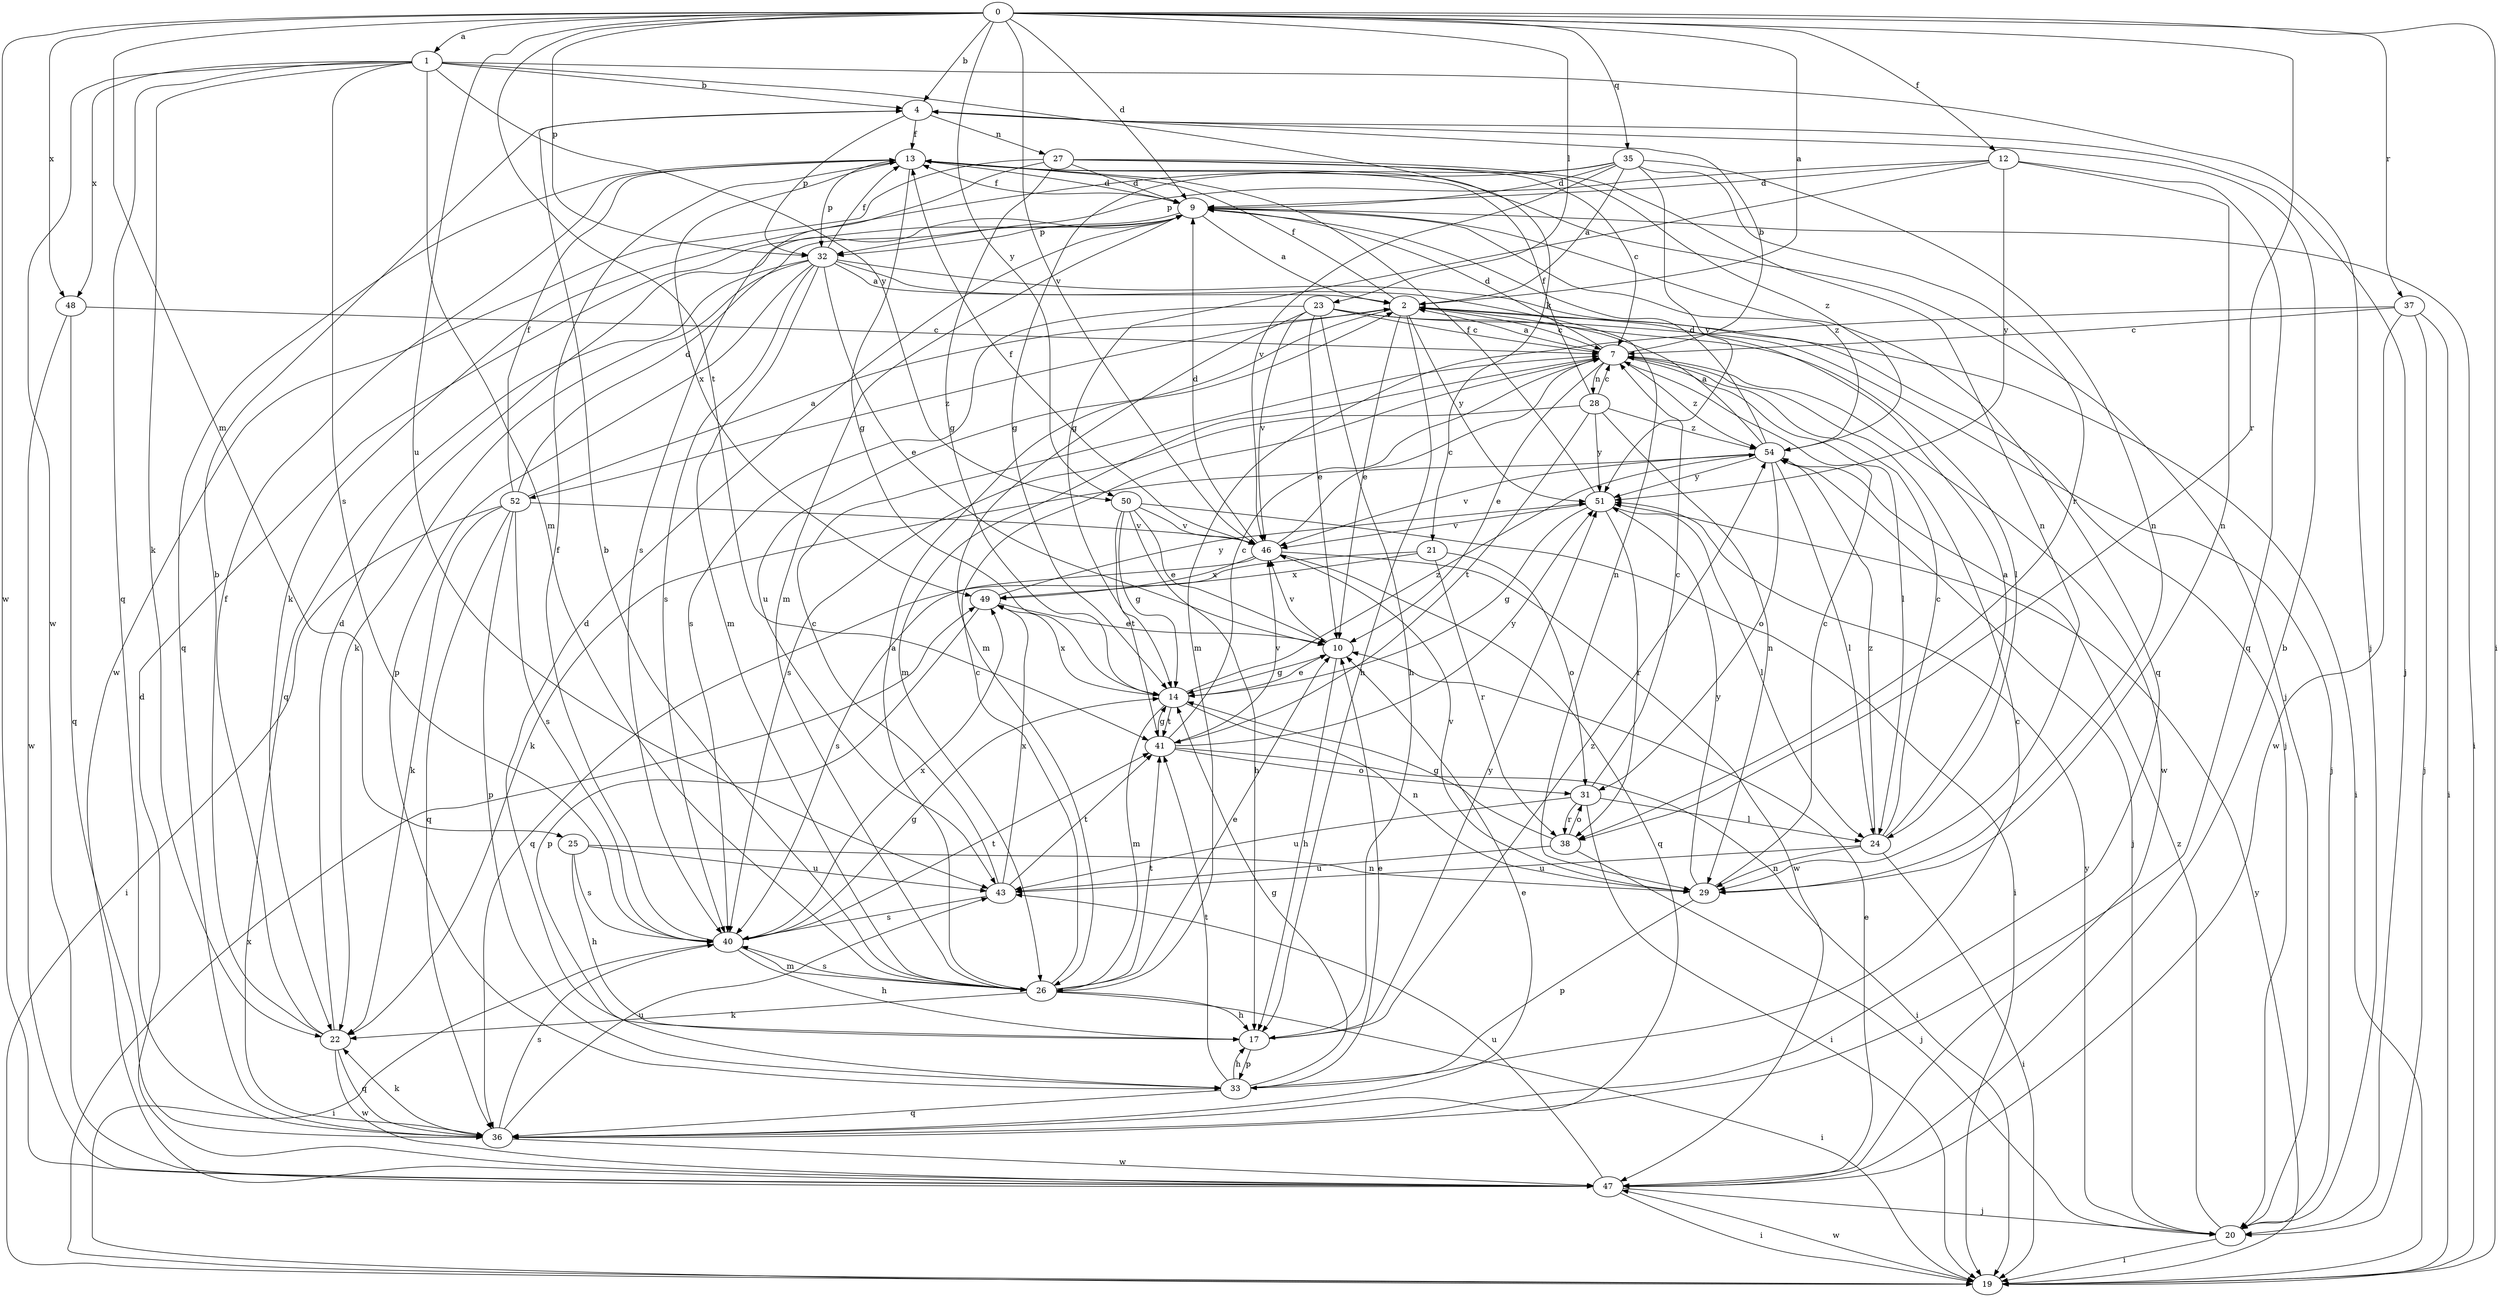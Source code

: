 strict digraph  {
0;
1;
2;
4;
7;
9;
10;
12;
13;
14;
17;
19;
20;
21;
22;
23;
24;
25;
26;
27;
28;
29;
31;
32;
33;
35;
36;
37;
38;
40;
41;
43;
46;
47;
48;
49;
50;
51;
52;
54;
0 -> 1  [label=a];
0 -> 2  [label=a];
0 -> 4  [label=b];
0 -> 9  [label=d];
0 -> 12  [label=f];
0 -> 19  [label=i];
0 -> 23  [label=l];
0 -> 25  [label=m];
0 -> 32  [label=p];
0 -> 35  [label=q];
0 -> 37  [label=r];
0 -> 38  [label=r];
0 -> 41  [label=t];
0 -> 43  [label=u];
0 -> 46  [label=v];
0 -> 47  [label=w];
0 -> 48  [label=x];
0 -> 50  [label=y];
1 -> 4  [label=b];
1 -> 20  [label=j];
1 -> 21  [label=k];
1 -> 22  [label=k];
1 -> 26  [label=m];
1 -> 36  [label=q];
1 -> 40  [label=s];
1 -> 47  [label=w];
1 -> 48  [label=x];
1 -> 50  [label=y];
2 -> 7  [label=c];
2 -> 10  [label=e];
2 -> 13  [label=f];
2 -> 17  [label=h];
2 -> 19  [label=i];
2 -> 43  [label=u];
2 -> 51  [label=y];
2 -> 52  [label=z];
4 -> 13  [label=f];
4 -> 20  [label=j];
4 -> 27  [label=n];
4 -> 32  [label=p];
7 -> 2  [label=a];
7 -> 4  [label=b];
7 -> 9  [label=d];
7 -> 10  [label=e];
7 -> 24  [label=l];
7 -> 26  [label=m];
7 -> 28  [label=n];
7 -> 47  [label=w];
7 -> 54  [label=z];
9 -> 2  [label=a];
9 -> 13  [label=f];
9 -> 19  [label=i];
9 -> 26  [label=m];
9 -> 32  [label=p];
9 -> 36  [label=q];
9 -> 54  [label=z];
10 -> 14  [label=g];
10 -> 17  [label=h];
10 -> 46  [label=v];
12 -> 9  [label=d];
12 -> 14  [label=g];
12 -> 29  [label=n];
12 -> 32  [label=p];
12 -> 36  [label=q];
12 -> 51  [label=y];
13 -> 9  [label=d];
13 -> 14  [label=g];
13 -> 20  [label=j];
13 -> 32  [label=p];
13 -> 36  [label=q];
13 -> 49  [label=x];
14 -> 10  [label=e];
14 -> 26  [label=m];
14 -> 29  [label=n];
14 -> 41  [label=t];
14 -> 49  [label=x];
14 -> 54  [label=z];
17 -> 9  [label=d];
17 -> 33  [label=p];
17 -> 51  [label=y];
17 -> 54  [label=z];
19 -> 47  [label=w];
19 -> 49  [label=x];
19 -> 51  [label=y];
20 -> 19  [label=i];
20 -> 51  [label=y];
20 -> 54  [label=z];
21 -> 31  [label=o];
21 -> 36  [label=q];
21 -> 38  [label=r];
21 -> 49  [label=x];
22 -> 4  [label=b];
22 -> 9  [label=d];
22 -> 13  [label=f];
22 -> 36  [label=q];
22 -> 47  [label=w];
23 -> 7  [label=c];
23 -> 10  [label=e];
23 -> 17  [label=h];
23 -> 20  [label=j];
23 -> 24  [label=l];
23 -> 26  [label=m];
23 -> 40  [label=s];
23 -> 46  [label=v];
24 -> 2  [label=a];
24 -> 7  [label=c];
24 -> 19  [label=i];
24 -> 29  [label=n];
24 -> 43  [label=u];
24 -> 54  [label=z];
25 -> 17  [label=h];
25 -> 29  [label=n];
25 -> 40  [label=s];
25 -> 43  [label=u];
26 -> 2  [label=a];
26 -> 4  [label=b];
26 -> 7  [label=c];
26 -> 10  [label=e];
26 -> 17  [label=h];
26 -> 19  [label=i];
26 -> 22  [label=k];
26 -> 40  [label=s];
26 -> 41  [label=t];
27 -> 7  [label=c];
27 -> 9  [label=d];
27 -> 14  [label=g];
27 -> 29  [label=n];
27 -> 40  [label=s];
27 -> 47  [label=w];
27 -> 54  [label=z];
28 -> 7  [label=c];
28 -> 13  [label=f];
28 -> 29  [label=n];
28 -> 40  [label=s];
28 -> 41  [label=t];
28 -> 51  [label=y];
28 -> 54  [label=z];
29 -> 7  [label=c];
29 -> 33  [label=p];
29 -> 46  [label=v];
29 -> 51  [label=y];
31 -> 7  [label=c];
31 -> 19  [label=i];
31 -> 24  [label=l];
31 -> 38  [label=r];
31 -> 43  [label=u];
32 -> 2  [label=a];
32 -> 10  [label=e];
32 -> 13  [label=f];
32 -> 20  [label=j];
32 -> 22  [label=k];
32 -> 26  [label=m];
32 -> 29  [label=n];
32 -> 33  [label=p];
32 -> 36  [label=q];
32 -> 40  [label=s];
33 -> 7  [label=c];
33 -> 10  [label=e];
33 -> 14  [label=g];
33 -> 17  [label=h];
33 -> 36  [label=q];
33 -> 41  [label=t];
35 -> 2  [label=a];
35 -> 9  [label=d];
35 -> 14  [label=g];
35 -> 22  [label=k];
35 -> 29  [label=n];
35 -> 38  [label=r];
35 -> 46  [label=v];
35 -> 51  [label=y];
36 -> 10  [label=e];
36 -> 22  [label=k];
36 -> 40  [label=s];
36 -> 43  [label=u];
36 -> 47  [label=w];
37 -> 7  [label=c];
37 -> 19  [label=i];
37 -> 20  [label=j];
37 -> 26  [label=m];
37 -> 47  [label=w];
38 -> 14  [label=g];
38 -> 20  [label=j];
38 -> 31  [label=o];
38 -> 43  [label=u];
40 -> 13  [label=f];
40 -> 14  [label=g];
40 -> 17  [label=h];
40 -> 19  [label=i];
40 -> 26  [label=m];
40 -> 41  [label=t];
40 -> 49  [label=x];
41 -> 7  [label=c];
41 -> 14  [label=g];
41 -> 19  [label=i];
41 -> 31  [label=o];
41 -> 46  [label=v];
41 -> 51  [label=y];
43 -> 7  [label=c];
43 -> 40  [label=s];
43 -> 41  [label=t];
43 -> 49  [label=x];
46 -> 7  [label=c];
46 -> 9  [label=d];
46 -> 13  [label=f];
46 -> 36  [label=q];
46 -> 40  [label=s];
46 -> 47  [label=w];
46 -> 49  [label=x];
47 -> 4  [label=b];
47 -> 9  [label=d];
47 -> 10  [label=e];
47 -> 19  [label=i];
47 -> 20  [label=j];
47 -> 43  [label=u];
48 -> 7  [label=c];
48 -> 36  [label=q];
48 -> 47  [label=w];
49 -> 10  [label=e];
49 -> 33  [label=p];
49 -> 51  [label=y];
50 -> 10  [label=e];
50 -> 14  [label=g];
50 -> 17  [label=h];
50 -> 19  [label=i];
50 -> 41  [label=t];
50 -> 46  [label=v];
51 -> 13  [label=f];
51 -> 14  [label=g];
51 -> 24  [label=l];
51 -> 38  [label=r];
51 -> 46  [label=v];
52 -> 2  [label=a];
52 -> 9  [label=d];
52 -> 13  [label=f];
52 -> 19  [label=i];
52 -> 22  [label=k];
52 -> 33  [label=p];
52 -> 36  [label=q];
52 -> 40  [label=s];
52 -> 46  [label=v];
54 -> 2  [label=a];
54 -> 9  [label=d];
54 -> 20  [label=j];
54 -> 22  [label=k];
54 -> 24  [label=l];
54 -> 31  [label=o];
54 -> 46  [label=v];
54 -> 51  [label=y];
}
